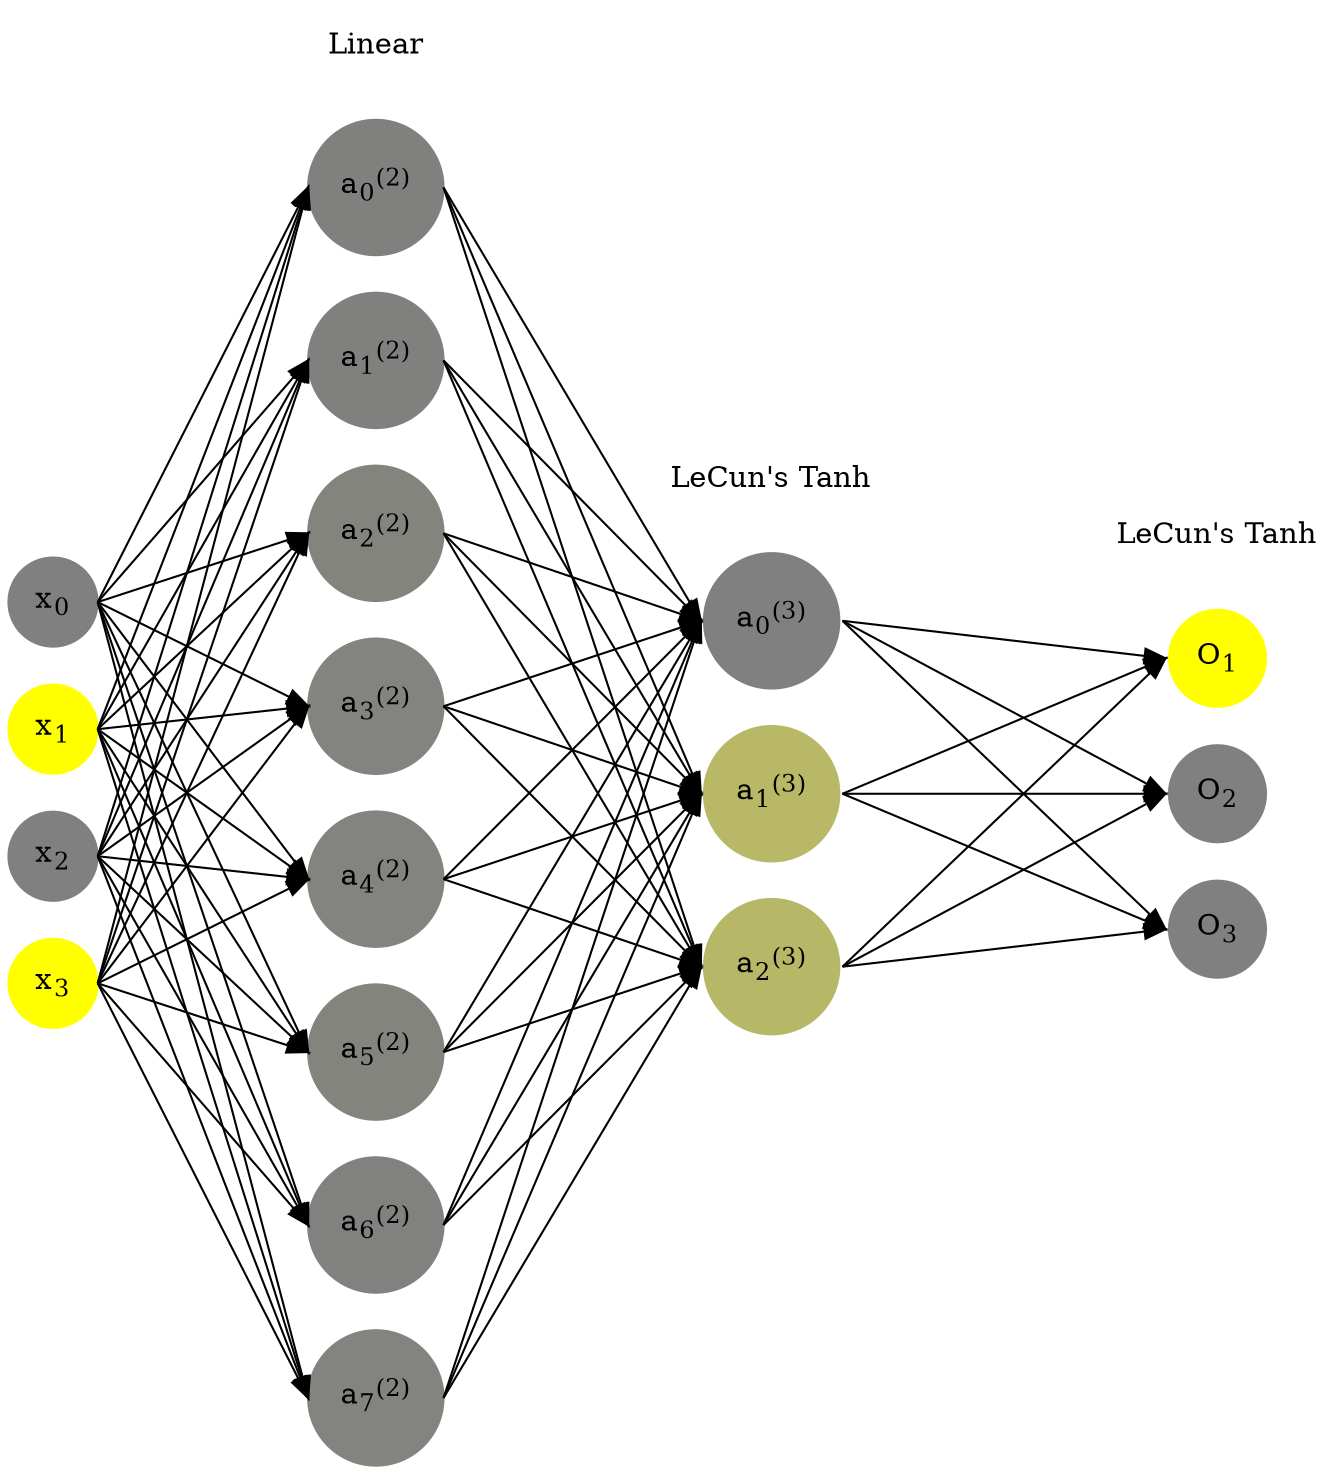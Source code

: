 digraph G {
	rankdir = LR;
	splines=false;
	edge[style=invis];
	ranksep= 1.4;
	{
	node [shape=circle, color="0.1667, 0.0, 0.5", style=filled, fillcolor="0.1667, 0.0, 0.5"];
	x0 [label=<x<sub>0</sub>>];
	}
	{
	node [shape=circle, color="0.1667, 1.0, 1.0", style=filled, fillcolor="0.1667, 1.0, 1.0"];
	x1 [label=<x<sub>1</sub>>];
	}
	{
	node [shape=circle, color="0.1667, 0.0, 0.5", style=filled, fillcolor="0.1667, 0.0, 0.5"];
	x2 [label=<x<sub>2</sub>>];
	}
	{
	node [shape=circle, color="0.1667, 1.0, 1.0", style=filled, fillcolor="0.1667, 1.0, 1.0"];
	x3 [label=<x<sub>3</sub>>];
	}
	{
	node [shape=circle, color="0.1667, 0.003343, 0.501671", style=filled, fillcolor="0.1667, 0.003343, 0.501671"];
	a02 [label=<a<sub>0</sub><sup>(2)</sup>>];
	}
	{
	node [shape=circle, color="0.1667, 0.002905, 0.501453", style=filled, fillcolor="0.1667, 0.002905, 0.501453"];
	a12 [label=<a<sub>1</sub><sup>(2)</sup>>];
	}
	{
	node [shape=circle, color="0.1667, 0.034429, 0.517214", style=filled, fillcolor="0.1667, 0.034429, 0.517214"];
	a22 [label=<a<sub>2</sub><sup>(2)</sup>>];
	}
	{
	node [shape=circle, color="0.1667, 0.024934, 0.512467", style=filled, fillcolor="0.1667, 0.024934, 0.512467"];
	a32 [label=<a<sub>3</sub><sup>(2)</sup>>];
	}
	{
	node [shape=circle, color="0.1667, 0.025469, 0.512734", style=filled, fillcolor="0.1667, 0.025469, 0.512734"];
	a42 [label=<a<sub>4</sub><sup>(2)</sup>>];
	}
	{
	node [shape=circle, color="0.1667, 0.037787, 0.518893", style=filled, fillcolor="0.1667, 0.037787, 0.518893"];
	a52 [label=<a<sub>5</sub><sup>(2)</sup>>];
	}
	{
	node [shape=circle, color="0.1667, 0.010316, 0.505158", style=filled, fillcolor="0.1667, 0.010316, 0.505158"];
	a62 [label=<a<sub>6</sub><sup>(2)</sup>>];
	}
	{
	node [shape=circle, color="0.1667, 0.028869, 0.514435", style=filled, fillcolor="0.1667, 0.028869, 0.514435"];
	a72 [label=<a<sub>7</sub><sup>(2)</sup>>];
	}
	{
	node [shape=circle, color="0.1667, 0.000000, 0.500000", style=filled, fillcolor="0.1667, 0.000000, 0.500000"];
	a03 [label=<a<sub>0</sub><sup>(3)</sup>>];
	}
	{
	node [shape=circle, color="0.1667, 0.441364, 0.720682", style=filled, fillcolor="0.1667, 0.441364, 0.720682"];
	a13 [label=<a<sub>1</sub><sup>(3)</sup>>];
	}
	{
	node [shape=circle, color="0.1667, 0.432480, 0.716240", style=filled, fillcolor="0.1667, 0.432480, 0.716240"];
	a23 [label=<a<sub>2</sub><sup>(3)</sup>>];
	}
	{
	node [shape=circle, color="0.1667, 1.0, 1.0", style=filled, fillcolor="0.1667, 1.0, 1.0"];
	O1 [label=<O<sub>1</sub>>];
	}
	{
	node [shape=circle, color="0.1667, 0.0, 0.5", style=filled, fillcolor="0.1667, 0.0, 0.5"];
	O2 [label=<O<sub>2</sub>>];
	}
	{
	node [shape=circle, color="0.1667, 0.0, 0.5", style=filled, fillcolor="0.1667, 0.0, 0.5"];
	O3 [label=<O<sub>3</sub>>];
	}
	{
	rank=same;
	x0->x1->x2->x3;
	}
	{
	rank=same;
	a02->a12->a22->a32->a42->a52->a62->a72;
	}
	{
	rank=same;
	a03->a13->a23;
	}
	{
	rank=same;
	O1->O2->O3;
	}
	l1 [shape=plaintext,label="Linear"];
	l1->a02;
	{rank=same; l1;a02};
	l2 [shape=plaintext,label="LeCun's Tanh"];
	l2->a03;
	{rank=same; l2;a03};
	l3 [shape=plaintext,label="LeCun's Tanh"];
	l3->O1;
	{rank=same; l3;O1};
edge[style=solid, tailport=e, headport=w];
	{x0;x1;x2;x3} -> {a02;a12;a22;a32;a42;a52;a62;a72};
	{a02;a12;a22;a32;a42;a52;a62;a72} -> {a03;a13;a23};
	{a03;a13;a23} -> {O1,O2,O3};
}